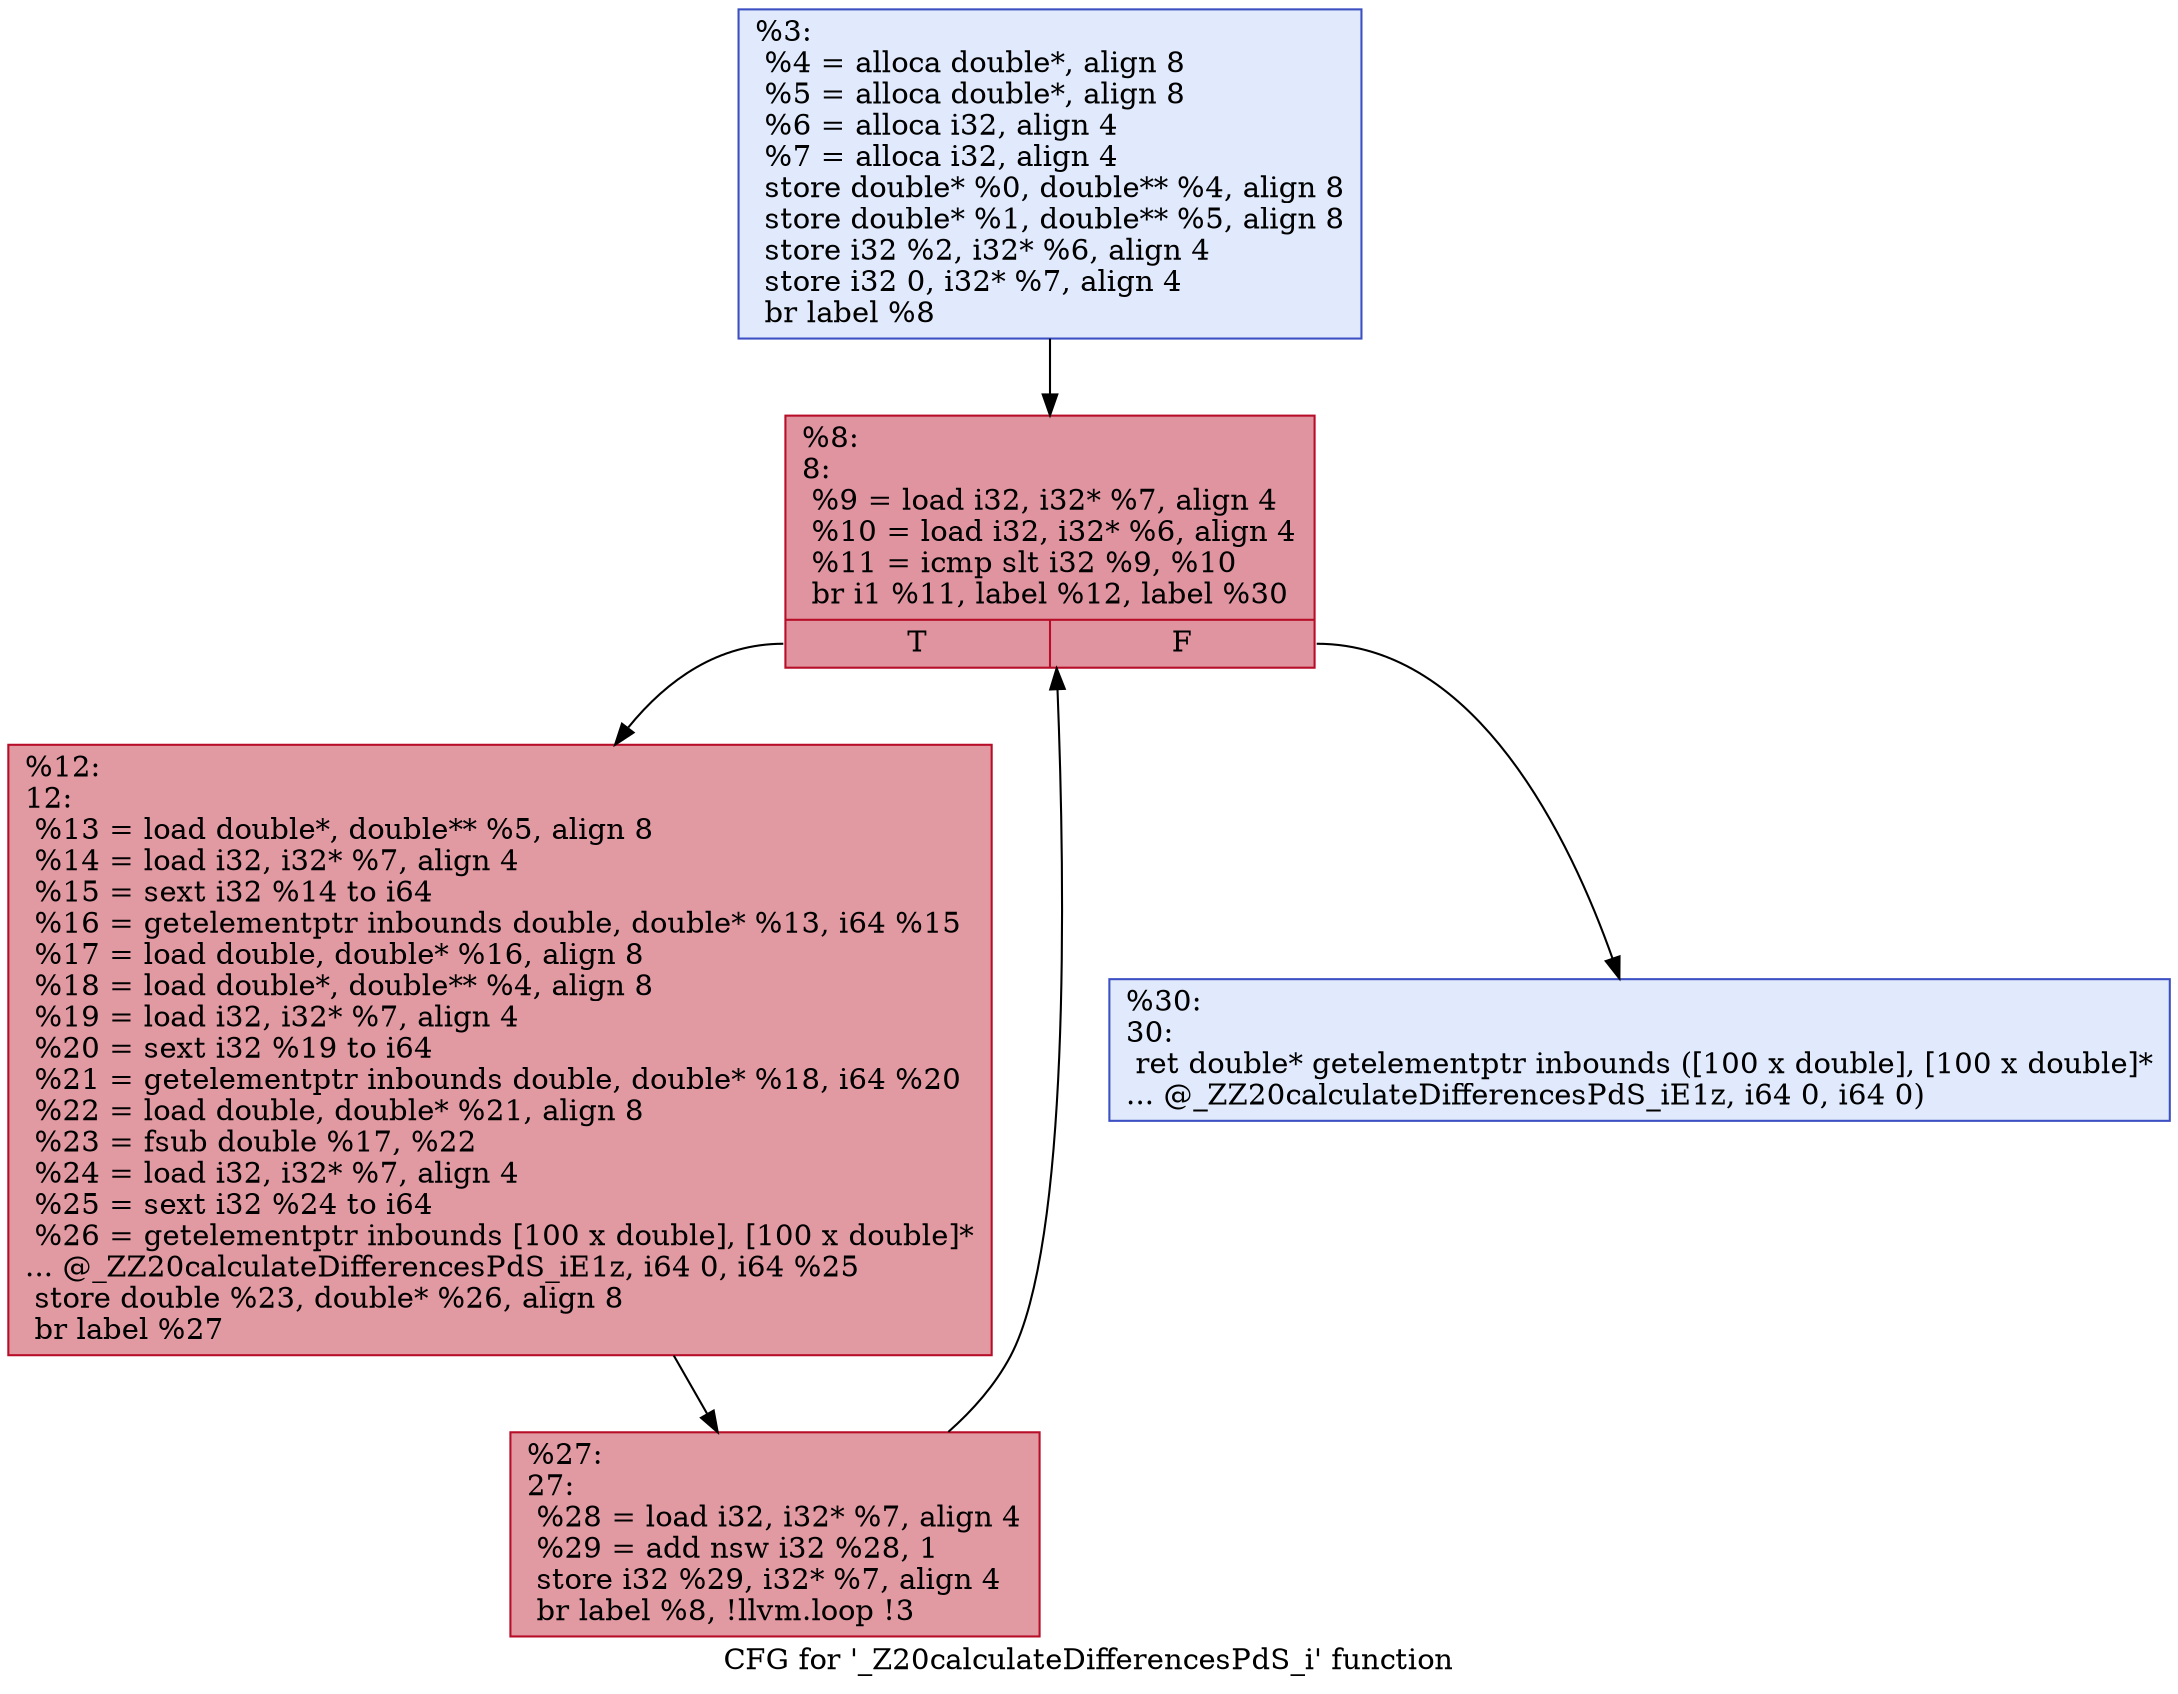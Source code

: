digraph "CFG for '_Z20calculateDifferencesPdS_i' function" {
	label="CFG for '_Z20calculateDifferencesPdS_i' function";

	Node0x1797f201480 [shape=record,color="#3d50c3ff", style=filled, fillcolor="#b9d0f970",label="{%3:\l  %4 = alloca double*, align 8\l  %5 = alloca double*, align 8\l  %6 = alloca i32, align 4\l  %7 = alloca i32, align 4\l  store double* %0, double** %4, align 8\l  store double* %1, double** %5, align 8\l  store i32 %2, i32* %6, align 4\l  store i32 0, i32* %7, align 4\l  br label %8\l}"];
	Node0x1797f201480 -> Node0x1797f201520;
	Node0x1797f201520 [shape=record,color="#b70d28ff", style=filled, fillcolor="#b70d2870",label="{%8:\l8:                                                \l  %9 = load i32, i32* %7, align 4\l  %10 = load i32, i32* %6, align 4\l  %11 = icmp slt i32 %9, %10\l  br i1 %11, label %12, label %30\l|{<s0>T|<s1>F}}"];
	Node0x1797f201520:s0 -> Node0x1797f2017a0;
	Node0x1797f201520:s1 -> Node0x1797f200f80;
	Node0x1797f2017a0 [shape=record,color="#b70d28ff", style=filled, fillcolor="#bb1b2c70",label="{%12:\l12:                                               \l  %13 = load double*, double** %5, align 8\l  %14 = load i32, i32* %7, align 4\l  %15 = sext i32 %14 to i64\l  %16 = getelementptr inbounds double, double* %13, i64 %15\l  %17 = load double, double* %16, align 8\l  %18 = load double*, double** %4, align 8\l  %19 = load i32, i32* %7, align 4\l  %20 = sext i32 %19 to i64\l  %21 = getelementptr inbounds double, double* %18, i64 %20\l  %22 = load double, double* %21, align 8\l  %23 = fsub double %17, %22\l  %24 = load i32, i32* %7, align 4\l  %25 = sext i32 %24 to i64\l  %26 = getelementptr inbounds [100 x double], [100 x double]*\l... @_ZZ20calculateDifferencesPdS_iE1z, i64 0, i64 %25\l  store double %23, double* %26, align 8\l  br label %27\l}"];
	Node0x1797f2017a0 -> Node0x1797f201bb0;
	Node0x1797f201bb0 [shape=record,color="#b70d28ff", style=filled, fillcolor="#bb1b2c70",label="{%27:\l27:                                               \l  %28 = load i32, i32* %7, align 4\l  %29 = add nsw i32 %28, 1\l  store i32 %29, i32* %7, align 4\l  br label %8, !llvm.loop !3\l}"];
	Node0x1797f201bb0 -> Node0x1797f201520;
	Node0x1797f200f80 [shape=record,color="#3d50c3ff", style=filled, fillcolor="#b9d0f970",label="{%30:\l30:                                               \l  ret double* getelementptr inbounds ([100 x double], [100 x double]*\l... @_ZZ20calculateDifferencesPdS_iE1z, i64 0, i64 0)\l}"];
}

